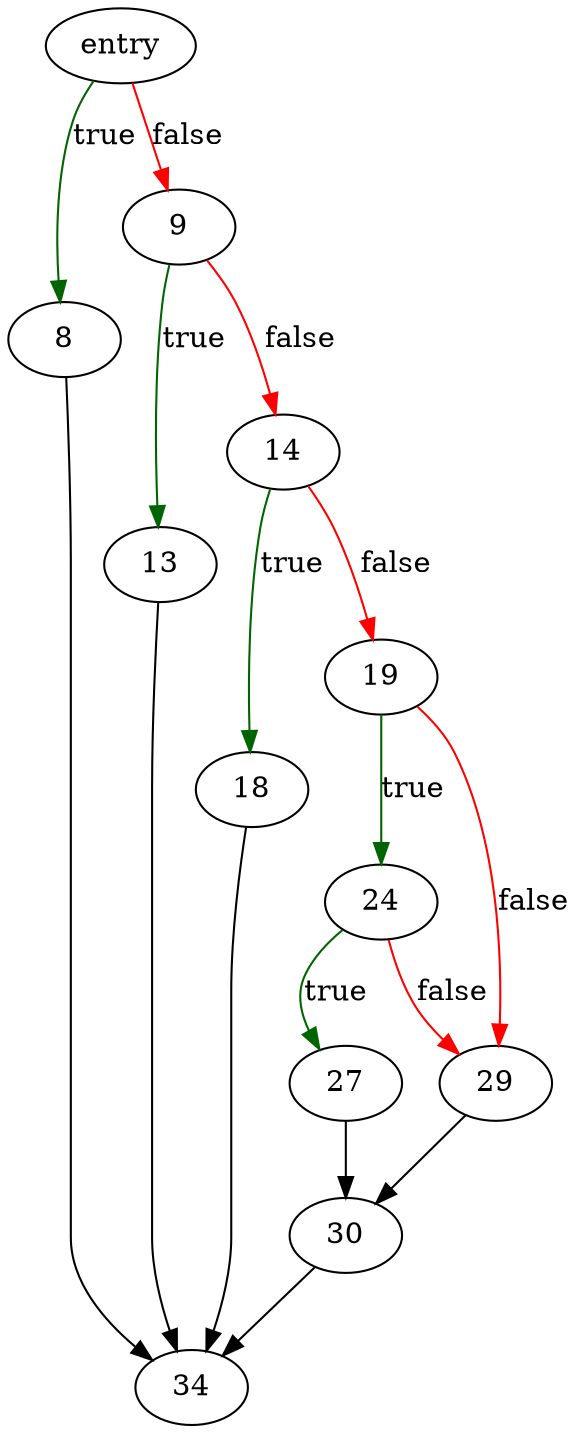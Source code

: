 digraph "getAutoVacuum" {
	// Node definitions.
	1 [label=entry];
	8;
	9;
	13;
	14;
	18;
	19;
	24;
	27;
	29;
	30;
	34;

	// Edge definitions.
	1 -> 8 [
		color=darkgreen
		label=true
	];
	1 -> 9 [
		color=red
		label=false
	];
	8 -> 34;
	9 -> 13 [
		color=darkgreen
		label=true
	];
	9 -> 14 [
		color=red
		label=false
	];
	13 -> 34;
	14 -> 18 [
		color=darkgreen
		label=true
	];
	14 -> 19 [
		color=red
		label=false
	];
	18 -> 34;
	19 -> 24 [
		color=darkgreen
		label=true
	];
	19 -> 29 [
		color=red
		label=false
	];
	24 -> 27 [
		color=darkgreen
		label=true
	];
	24 -> 29 [
		color=red
		label=false
	];
	27 -> 30;
	29 -> 30;
	30 -> 34;
}